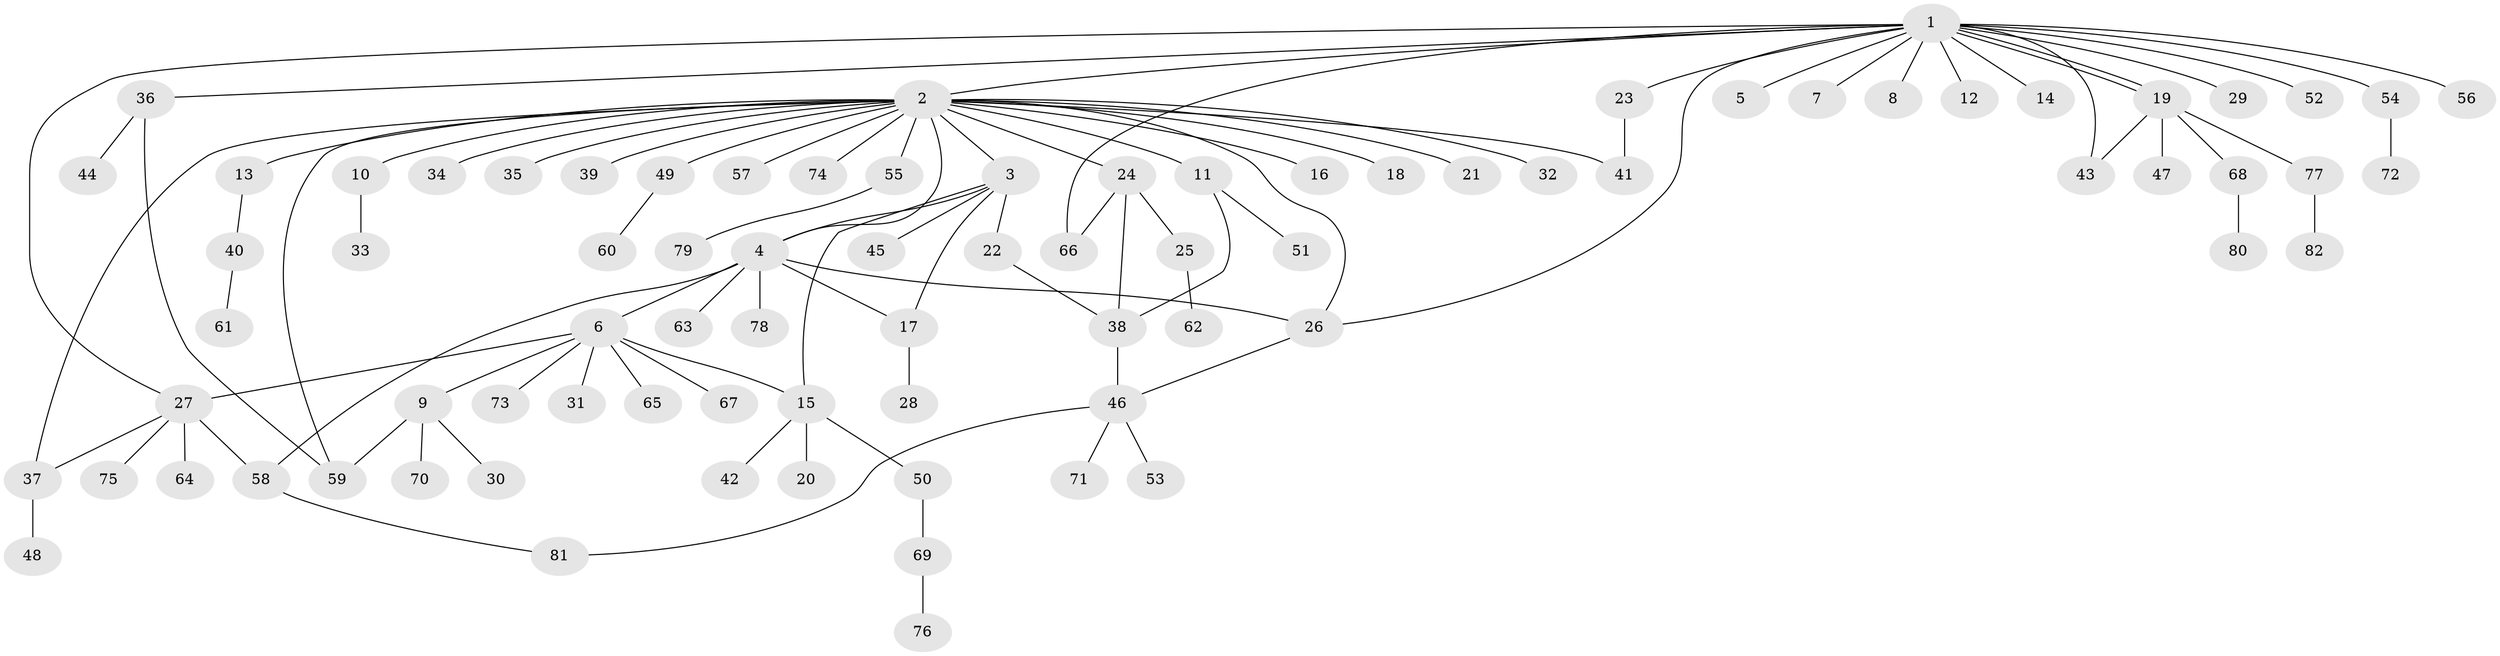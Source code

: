 // coarse degree distribution, {1: 0.5689655172413793, 16: 0.017241379310344827, 2: 0.1724137931034483, 21: 0.017241379310344827, 4: 0.08620689655172414, 5: 0.05172413793103448, 3: 0.05172413793103448, 7: 0.034482758620689655}
// Generated by graph-tools (version 1.1) at 2025/36/03/04/25 23:36:41]
// undirected, 82 vertices, 99 edges
graph export_dot {
  node [color=gray90,style=filled];
  1;
  2;
  3;
  4;
  5;
  6;
  7;
  8;
  9;
  10;
  11;
  12;
  13;
  14;
  15;
  16;
  17;
  18;
  19;
  20;
  21;
  22;
  23;
  24;
  25;
  26;
  27;
  28;
  29;
  30;
  31;
  32;
  33;
  34;
  35;
  36;
  37;
  38;
  39;
  40;
  41;
  42;
  43;
  44;
  45;
  46;
  47;
  48;
  49;
  50;
  51;
  52;
  53;
  54;
  55;
  56;
  57;
  58;
  59;
  60;
  61;
  62;
  63;
  64;
  65;
  66;
  67;
  68;
  69;
  70;
  71;
  72;
  73;
  74;
  75;
  76;
  77;
  78;
  79;
  80;
  81;
  82;
  1 -- 2;
  1 -- 5;
  1 -- 7;
  1 -- 8;
  1 -- 12;
  1 -- 14;
  1 -- 19;
  1 -- 19;
  1 -- 23;
  1 -- 26;
  1 -- 27;
  1 -- 29;
  1 -- 36;
  1 -- 43;
  1 -- 52;
  1 -- 54;
  1 -- 56;
  1 -- 66;
  2 -- 3;
  2 -- 4;
  2 -- 10;
  2 -- 11;
  2 -- 13;
  2 -- 16;
  2 -- 18;
  2 -- 21;
  2 -- 24;
  2 -- 26;
  2 -- 32;
  2 -- 34;
  2 -- 35;
  2 -- 37;
  2 -- 39;
  2 -- 41;
  2 -- 49;
  2 -- 55;
  2 -- 57;
  2 -- 59;
  2 -- 74;
  3 -- 4;
  3 -- 15;
  3 -- 17;
  3 -- 22;
  3 -- 45;
  4 -- 6;
  4 -- 17;
  4 -- 26;
  4 -- 58;
  4 -- 63;
  4 -- 78;
  6 -- 9;
  6 -- 15;
  6 -- 27;
  6 -- 31;
  6 -- 65;
  6 -- 67;
  6 -- 73;
  9 -- 30;
  9 -- 59;
  9 -- 70;
  10 -- 33;
  11 -- 38;
  11 -- 51;
  13 -- 40;
  15 -- 20;
  15 -- 42;
  15 -- 50;
  17 -- 28;
  19 -- 43;
  19 -- 47;
  19 -- 68;
  19 -- 77;
  22 -- 38;
  23 -- 41;
  24 -- 25;
  24 -- 38;
  24 -- 66;
  25 -- 62;
  26 -- 46;
  27 -- 37;
  27 -- 58;
  27 -- 64;
  27 -- 75;
  36 -- 44;
  36 -- 59;
  37 -- 48;
  38 -- 46;
  40 -- 61;
  46 -- 53;
  46 -- 71;
  46 -- 81;
  49 -- 60;
  50 -- 69;
  54 -- 72;
  55 -- 79;
  58 -- 81;
  68 -- 80;
  69 -- 76;
  77 -- 82;
}
